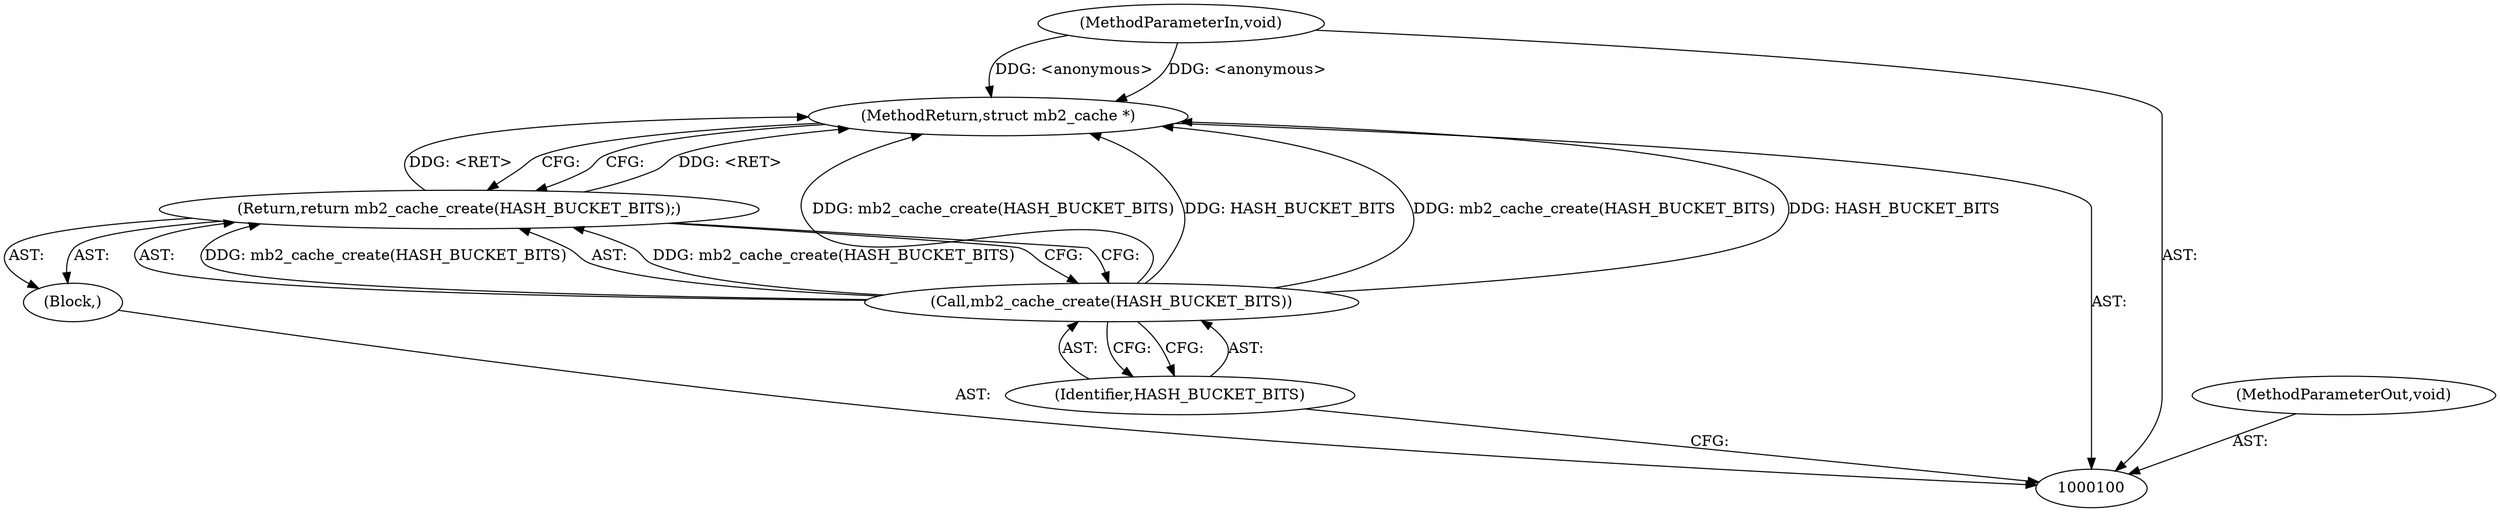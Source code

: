 digraph "0_linux_82939d7999dfc1f1998c4b1c12e2f19edbdff272_6" {
"1000106" [label="(MethodReturn,struct mb2_cache *)"];
"1000101" [label="(MethodParameterIn,void)"];
"1000115" [label="(MethodParameterOut,void)"];
"1000102" [label="(Block,)"];
"1000103" [label="(Return,return mb2_cache_create(HASH_BUCKET_BITS);)"];
"1000105" [label="(Identifier,HASH_BUCKET_BITS)"];
"1000104" [label="(Call,mb2_cache_create(HASH_BUCKET_BITS))"];
"1000106" -> "1000100"  [label="AST: "];
"1000106" -> "1000103"  [label="CFG: "];
"1000103" -> "1000106"  [label="DDG: <RET>"];
"1000104" -> "1000106"  [label="DDG: mb2_cache_create(HASH_BUCKET_BITS)"];
"1000104" -> "1000106"  [label="DDG: HASH_BUCKET_BITS"];
"1000101" -> "1000106"  [label="DDG: <anonymous>"];
"1000101" -> "1000100"  [label="AST: "];
"1000101" -> "1000106"  [label="DDG: <anonymous>"];
"1000115" -> "1000100"  [label="AST: "];
"1000102" -> "1000100"  [label="AST: "];
"1000103" -> "1000102"  [label="AST: "];
"1000103" -> "1000102"  [label="AST: "];
"1000103" -> "1000104"  [label="CFG: "];
"1000104" -> "1000103"  [label="AST: "];
"1000106" -> "1000103"  [label="CFG: "];
"1000103" -> "1000106"  [label="DDG: <RET>"];
"1000104" -> "1000103"  [label="DDG: mb2_cache_create(HASH_BUCKET_BITS)"];
"1000105" -> "1000104"  [label="AST: "];
"1000105" -> "1000100"  [label="CFG: "];
"1000104" -> "1000105"  [label="CFG: "];
"1000104" -> "1000103"  [label="AST: "];
"1000104" -> "1000105"  [label="CFG: "];
"1000105" -> "1000104"  [label="AST: "];
"1000103" -> "1000104"  [label="CFG: "];
"1000104" -> "1000106"  [label="DDG: mb2_cache_create(HASH_BUCKET_BITS)"];
"1000104" -> "1000106"  [label="DDG: HASH_BUCKET_BITS"];
"1000104" -> "1000103"  [label="DDG: mb2_cache_create(HASH_BUCKET_BITS)"];
}
